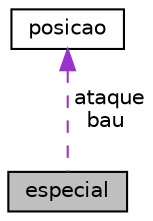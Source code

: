 digraph "especial"
{
  edge [fontname="Helvetica",fontsize="10",labelfontname="Helvetica",labelfontsize="10"];
  node [fontname="Helvetica",fontsize="10",shape=record];
  Node1 [label="especial",height=0.2,width=0.4,color="black", fillcolor="grey75", style="filled", fontcolor="black"];
  Node2 -> Node1 [dir="back",color="darkorchid3",fontsize="10",style="dashed",label=" ataque\nbau" ,fontname="Helvetica"];
  Node2 [label="posicao",height=0.2,width=0.4,color="black", fillcolor="white", style="filled",URL="$structposicao.html",tooltip="posição "];
}
